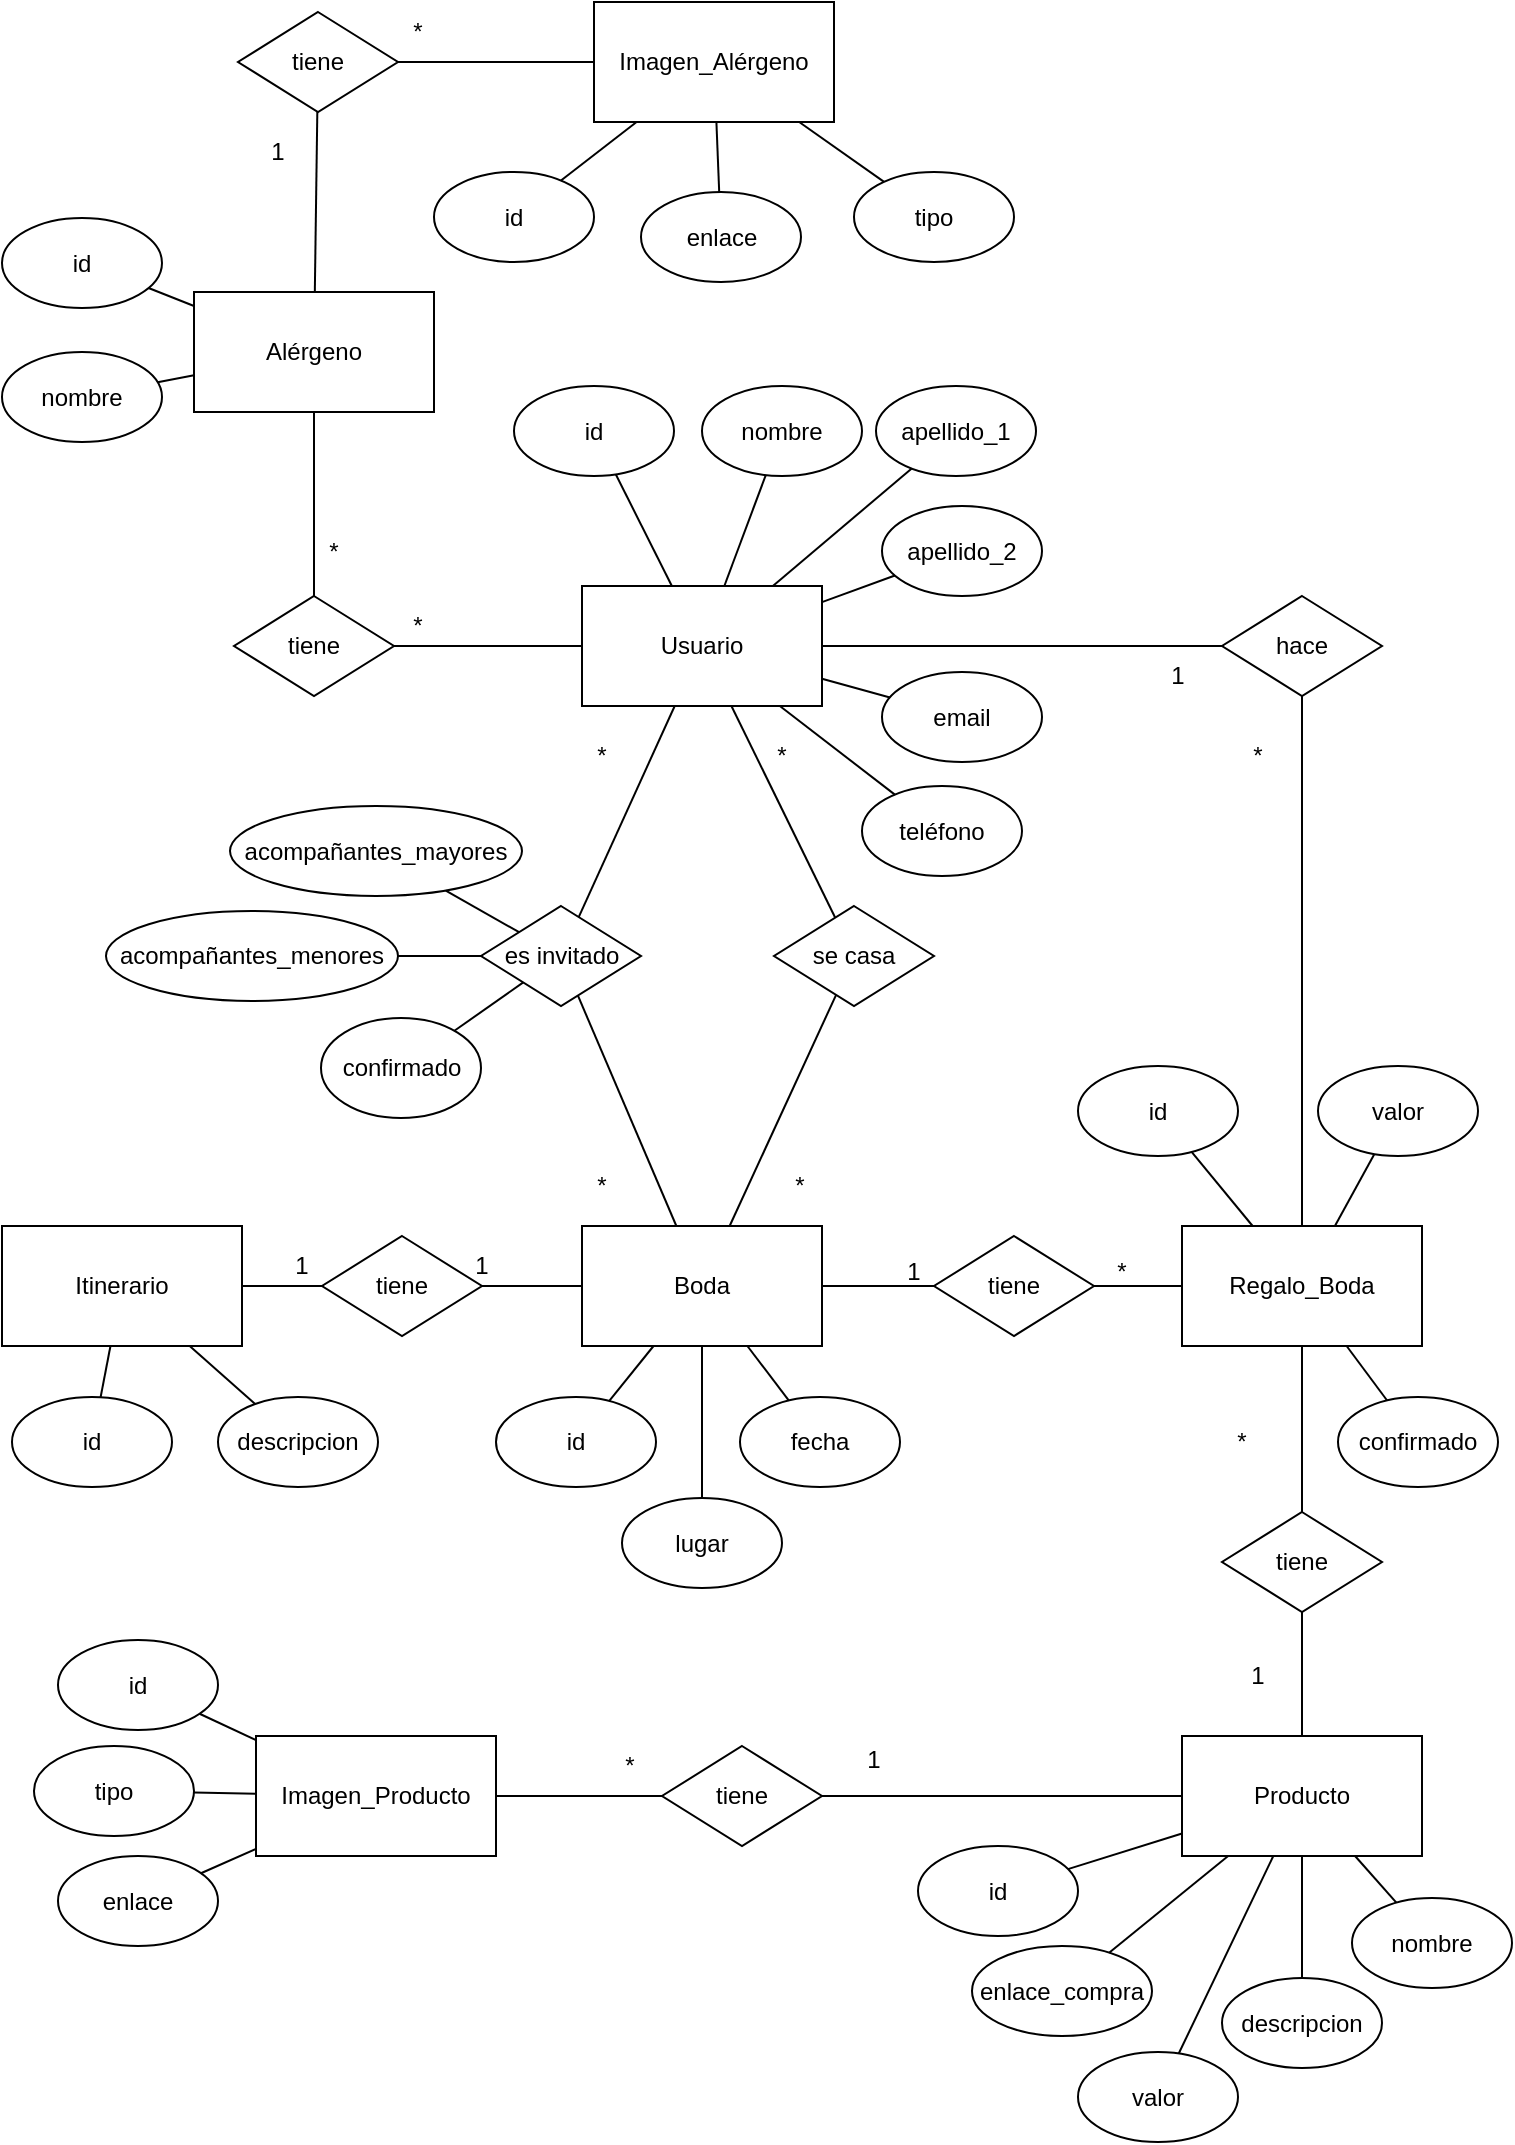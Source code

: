 <mxfile version="28.2.5">
  <diagram name="Página-1" id="6JMmZu86vmVaSLb6bOyt">
    <mxGraphModel dx="1426" dy="743" grid="1" gridSize="10" guides="1" tooltips="1" connect="1" arrows="1" fold="1" page="1" pageScale="1" pageWidth="827" pageHeight="1169" math="0" shadow="0">
      <root>
        <mxCell id="0" />
        <mxCell id="1" parent="0" />
        <mxCell id="nCogI9-hIlqXpO3QhYU--1" value="Boda" style="rounded=0;whiteSpace=wrap;html=1;" parent="1" vertex="1">
          <mxGeometry x="305" y="654" width="120" height="60" as="geometry" />
        </mxCell>
        <mxCell id="nCogI9-hIlqXpO3QhYU--2" value="se casa" style="rhombus;whiteSpace=wrap;html=1;" parent="1" vertex="1">
          <mxGeometry x="401" y="494" width="80" height="50" as="geometry" />
        </mxCell>
        <mxCell id="nCogI9-hIlqXpO3QhYU--3" value="tiene" style="rhombus;whiteSpace=wrap;html=1;" parent="1" vertex="1">
          <mxGeometry x="131" y="339" width="80" height="50" as="geometry" />
        </mxCell>
        <mxCell id="nCogI9-hIlqXpO3QhYU--4" value="es invitado" style="rhombus;whiteSpace=wrap;html=1;" parent="1" vertex="1">
          <mxGeometry x="254.5" y="494" width="80" height="50" as="geometry" />
        </mxCell>
        <mxCell id="nCogI9-hIlqXpO3QhYU--5" value="tiene" style="rhombus;whiteSpace=wrap;html=1;" parent="1" vertex="1">
          <mxGeometry x="175" y="659" width="80" height="50" as="geometry" />
        </mxCell>
        <mxCell id="nCogI9-hIlqXpO3QhYU--6" value="" style="endArrow=none;html=1;rounded=0;" parent="1" source="nCogI9-hIlqXpO3QhYU--1" target="nCogI9-hIlqXpO3QhYU--4" edge="1">
          <mxGeometry width="50" height="50" relative="1" as="geometry">
            <mxPoint x="335" y="634" as="sourcePoint" />
            <mxPoint x="385" y="584" as="targetPoint" />
          </mxGeometry>
        </mxCell>
        <mxCell id="nCogI9-hIlqXpO3QhYU--7" value="" style="endArrow=none;html=1;rounded=0;" parent="1" source="nCogI9-hIlqXpO3QhYU--1" target="nCogI9-hIlqXpO3QhYU--98" edge="1">
          <mxGeometry width="50" height="50" relative="1" as="geometry">
            <mxPoint x="335" y="702" as="sourcePoint" />
            <mxPoint x="573" y="737" as="targetPoint" />
          </mxGeometry>
        </mxCell>
        <mxCell id="nCogI9-hIlqXpO3QhYU--8" value="Usuario" style="rounded=0;whiteSpace=wrap;html=1;" parent="1" vertex="1">
          <mxGeometry x="305" y="334" width="120" height="60" as="geometry" />
        </mxCell>
        <mxCell id="nCogI9-hIlqXpO3QhYU--9" value="Producto" style="rounded=0;whiteSpace=wrap;html=1;" parent="1" vertex="1">
          <mxGeometry x="605" y="909" width="120" height="60" as="geometry" />
        </mxCell>
        <mxCell id="nCogI9-hIlqXpO3QhYU--10" value="" style="endArrow=none;html=1;rounded=0;" parent="1" source="nCogI9-hIlqXpO3QhYU--4" target="nCogI9-hIlqXpO3QhYU--8" edge="1">
          <mxGeometry width="50" height="50" relative="1" as="geometry">
            <mxPoint x="335" y="504" as="sourcePoint" />
            <mxPoint x="385" y="584" as="targetPoint" />
          </mxGeometry>
        </mxCell>
        <mxCell id="nCogI9-hIlqXpO3QhYU--11" value="" style="endArrow=none;html=1;rounded=0;" parent="1" source="nCogI9-hIlqXpO3QhYU--1" target="nCogI9-hIlqXpO3QhYU--2" edge="1">
          <mxGeometry width="50" height="50" relative="1" as="geometry">
            <mxPoint x="335" y="634" as="sourcePoint" />
            <mxPoint x="385" y="584" as="targetPoint" />
          </mxGeometry>
        </mxCell>
        <mxCell id="nCogI9-hIlqXpO3QhYU--12" value="" style="endArrow=none;html=1;rounded=0;" parent="1" source="nCogI9-hIlqXpO3QhYU--2" target="nCogI9-hIlqXpO3QhYU--8" edge="1">
          <mxGeometry width="50" height="50" relative="1" as="geometry">
            <mxPoint x="335" y="634" as="sourcePoint" />
            <mxPoint x="385" y="584" as="targetPoint" />
          </mxGeometry>
        </mxCell>
        <mxCell id="nCogI9-hIlqXpO3QhYU--13" value="" style="endArrow=none;html=1;rounded=0;" parent="1" source="nCogI9-hIlqXpO3QhYU--97" target="nCogI9-hIlqXpO3QhYU--101" edge="1">
          <mxGeometry width="50" height="50" relative="1" as="geometry">
            <mxPoint x="501" y="739" as="sourcePoint" />
            <mxPoint x="663" y="787" as="targetPoint" />
          </mxGeometry>
        </mxCell>
        <mxCell id="nCogI9-hIlqXpO3QhYU--14" value="Alérgeno" style="rounded=0;whiteSpace=wrap;html=1;" parent="1" vertex="1">
          <mxGeometry x="111" y="187" width="120" height="60" as="geometry" />
        </mxCell>
        <mxCell id="nCogI9-hIlqXpO3QhYU--15" value="" style="endArrow=none;html=1;rounded=0;" parent="1" source="nCogI9-hIlqXpO3QhYU--3" target="nCogI9-hIlqXpO3QhYU--8" edge="1">
          <mxGeometry width="50" height="50" relative="1" as="geometry">
            <mxPoint x="335" y="634" as="sourcePoint" />
            <mxPoint x="385" y="584" as="targetPoint" />
          </mxGeometry>
        </mxCell>
        <mxCell id="nCogI9-hIlqXpO3QhYU--16" value="" style="endArrow=none;html=1;rounded=0;" parent="1" source="nCogI9-hIlqXpO3QhYU--3" target="nCogI9-hIlqXpO3QhYU--14" edge="1">
          <mxGeometry width="50" height="50" relative="1" as="geometry">
            <mxPoint x="175" y="384" as="sourcePoint" />
            <mxPoint x="385" y="584" as="targetPoint" />
          </mxGeometry>
        </mxCell>
        <mxCell id="nCogI9-hIlqXpO3QhYU--17" value="Itinerario" style="rounded=0;whiteSpace=wrap;html=1;" parent="1" vertex="1">
          <mxGeometry x="15" y="654" width="120" height="60" as="geometry" />
        </mxCell>
        <mxCell id="nCogI9-hIlqXpO3QhYU--18" value="" style="endArrow=none;html=1;rounded=0;" parent="1" source="nCogI9-hIlqXpO3QhYU--5" target="nCogI9-hIlqXpO3QhYU--17" edge="1">
          <mxGeometry width="50" height="50" relative="1" as="geometry">
            <mxPoint x="335" y="712" as="sourcePoint" />
            <mxPoint x="385" y="662" as="targetPoint" />
          </mxGeometry>
        </mxCell>
        <mxCell id="nCogI9-hIlqXpO3QhYU--19" value="" style="endArrow=none;html=1;rounded=0;" parent="1" source="nCogI9-hIlqXpO3QhYU--5" target="nCogI9-hIlqXpO3QhYU--1" edge="1">
          <mxGeometry width="50" height="50" relative="1" as="geometry">
            <mxPoint x="335" y="712" as="sourcePoint" />
            <mxPoint x="385" y="662" as="targetPoint" />
          </mxGeometry>
        </mxCell>
        <mxCell id="nCogI9-hIlqXpO3QhYU--20" value="*" style="text;html=1;align=center;verticalAlign=middle;whiteSpace=wrap;rounded=0;" parent="1" vertex="1">
          <mxGeometry x="151" y="301.5" width="60" height="30" as="geometry" />
        </mxCell>
        <mxCell id="nCogI9-hIlqXpO3QhYU--21" value="*" style="text;html=1;align=center;verticalAlign=middle;whiteSpace=wrap;rounded=0;" parent="1" vertex="1">
          <mxGeometry x="193" y="339" width="60" height="30" as="geometry" />
        </mxCell>
        <mxCell id="nCogI9-hIlqXpO3QhYU--22" value="*" style="text;html=1;align=center;verticalAlign=middle;whiteSpace=wrap;rounded=0;" parent="1" vertex="1">
          <mxGeometry x="384" y="619" width="60" height="30" as="geometry" />
        </mxCell>
        <mxCell id="nCogI9-hIlqXpO3QhYU--23" value="*" style="text;html=1;align=center;verticalAlign=middle;whiteSpace=wrap;rounded=0;" parent="1" vertex="1">
          <mxGeometry x="285" y="404" width="60" height="30" as="geometry" />
        </mxCell>
        <mxCell id="nCogI9-hIlqXpO3QhYU--24" value="*" style="text;html=1;align=center;verticalAlign=middle;whiteSpace=wrap;rounded=0;" parent="1" vertex="1">
          <mxGeometry x="375" y="404" width="60" height="30" as="geometry" />
        </mxCell>
        <mxCell id="nCogI9-hIlqXpO3QhYU--25" value="*" style="text;html=1;align=center;verticalAlign=middle;whiteSpace=wrap;rounded=0;" parent="1" vertex="1">
          <mxGeometry x="285" y="619" width="60" height="30" as="geometry" />
        </mxCell>
        <mxCell id="nCogI9-hIlqXpO3QhYU--26" value="1" style="text;html=1;align=center;verticalAlign=middle;whiteSpace=wrap;rounded=0;" parent="1" vertex="1">
          <mxGeometry x="135" y="659" width="60" height="30" as="geometry" />
        </mxCell>
        <mxCell id="nCogI9-hIlqXpO3QhYU--27" value="1" style="text;html=1;align=center;verticalAlign=middle;whiteSpace=wrap;rounded=0;" parent="1" vertex="1">
          <mxGeometry x="225" y="659" width="60" height="30" as="geometry" />
        </mxCell>
        <mxCell id="nCogI9-hIlqXpO3QhYU--28" value="*" style="text;html=1;align=center;verticalAlign=middle;whiteSpace=wrap;rounded=0;" parent="1" vertex="1">
          <mxGeometry x="545" y="662" width="60" height="30" as="geometry" />
        </mxCell>
        <mxCell id="nCogI9-hIlqXpO3QhYU--29" value="id" style="ellipse;whiteSpace=wrap;html=1;" parent="1" vertex="1">
          <mxGeometry x="15" y="150" width="80" height="45" as="geometry" />
        </mxCell>
        <mxCell id="nCogI9-hIlqXpO3QhYU--30" value="id" style="ellipse;whiteSpace=wrap;html=1;" parent="1" vertex="1">
          <mxGeometry x="271" y="234" width="80" height="45" as="geometry" />
        </mxCell>
        <mxCell id="nCogI9-hIlqXpO3QhYU--31" value="id" style="ellipse;whiteSpace=wrap;html=1;" parent="1" vertex="1">
          <mxGeometry x="20" y="739.5" width="80" height="45" as="geometry" />
        </mxCell>
        <mxCell id="nCogI9-hIlqXpO3QhYU--32" value="id" style="ellipse;whiteSpace=wrap;html=1;" parent="1" vertex="1">
          <mxGeometry x="262" y="739.5" width="80" height="45" as="geometry" />
        </mxCell>
        <mxCell id="nCogI9-hIlqXpO3QhYU--33" value="id" style="ellipse;whiteSpace=wrap;html=1;" parent="1" vertex="1">
          <mxGeometry x="473" y="964" width="80" height="45" as="geometry" />
        </mxCell>
        <mxCell id="nCogI9-hIlqXpO3QhYU--34" value="nombre" style="ellipse;whiteSpace=wrap;html=1;" parent="1" vertex="1">
          <mxGeometry x="15" y="217" width="80" height="45" as="geometry" />
        </mxCell>
        <mxCell id="nCogI9-hIlqXpO3QhYU--35" value="nombre" style="ellipse;whiteSpace=wrap;html=1;" parent="1" vertex="1">
          <mxGeometry x="365" y="234" width="80" height="45" as="geometry" />
        </mxCell>
        <mxCell id="nCogI9-hIlqXpO3QhYU--36" value="nombre" style="ellipse;whiteSpace=wrap;html=1;" parent="1" vertex="1">
          <mxGeometry x="690" y="990" width="80" height="45" as="geometry" />
        </mxCell>
        <mxCell id="nCogI9-hIlqXpO3QhYU--37" value="descripcion" style="ellipse;whiteSpace=wrap;html=1;" parent="1" vertex="1">
          <mxGeometry x="123" y="739.5" width="80" height="45" as="geometry" />
        </mxCell>
        <mxCell id="nCogI9-hIlqXpO3QhYU--38" value="email" style="ellipse;whiteSpace=wrap;html=1;" parent="1" vertex="1">
          <mxGeometry x="455" y="377" width="80" height="45" as="geometry" />
        </mxCell>
        <mxCell id="nCogI9-hIlqXpO3QhYU--39" value="apellido_1" style="ellipse;whiteSpace=wrap;html=1;" parent="1" vertex="1">
          <mxGeometry x="452" y="234" width="80" height="45" as="geometry" />
        </mxCell>
        <mxCell id="nCogI9-hIlqXpO3QhYU--40" value="apellido_2" style="ellipse;whiteSpace=wrap;html=1;" parent="1" vertex="1">
          <mxGeometry x="455" y="294" width="80" height="45" as="geometry" />
        </mxCell>
        <mxCell id="nCogI9-hIlqXpO3QhYU--41" value="teléfono" style="ellipse;whiteSpace=wrap;html=1;" parent="1" vertex="1">
          <mxGeometry x="445" y="434" width="80" height="45" as="geometry" />
        </mxCell>
        <mxCell id="nCogI9-hIlqXpO3QhYU--42" value="acompañantes_mayores" style="ellipse;whiteSpace=wrap;html=1;" parent="1" vertex="1">
          <mxGeometry x="129" y="444" width="146" height="45" as="geometry" />
        </mxCell>
        <mxCell id="nCogI9-hIlqXpO3QhYU--43" value="acompañantes_menores" style="ellipse;whiteSpace=wrap;html=1;" parent="1" vertex="1">
          <mxGeometry x="67" y="496.5" width="146" height="45" as="geometry" />
        </mxCell>
        <mxCell id="nCogI9-hIlqXpO3QhYU--44" value="confirmado" style="ellipse;whiteSpace=wrap;html=1;" parent="1" vertex="1">
          <mxGeometry x="174.5" y="550" width="80" height="50" as="geometry" />
        </mxCell>
        <mxCell id="nCogI9-hIlqXpO3QhYU--45" value="valor" style="ellipse;whiteSpace=wrap;html=1;" parent="1" vertex="1">
          <mxGeometry x="553" y="1067" width="80" height="45" as="geometry" />
        </mxCell>
        <mxCell id="nCogI9-hIlqXpO3QhYU--46" value="enlace_compra" style="ellipse;whiteSpace=wrap;html=1;" parent="1" vertex="1">
          <mxGeometry x="500" y="1014" width="90" height="45" as="geometry" />
        </mxCell>
        <mxCell id="nCogI9-hIlqXpO3QhYU--47" value="confirmado" style="ellipse;whiteSpace=wrap;html=1;" parent="1" vertex="1">
          <mxGeometry x="683" y="739.5" width="80" height="45" as="geometry" />
        </mxCell>
        <mxCell id="nCogI9-hIlqXpO3QhYU--48" value="fecha" style="ellipse;whiteSpace=wrap;html=1;" parent="1" vertex="1">
          <mxGeometry x="384" y="739.5" width="80" height="45" as="geometry" />
        </mxCell>
        <mxCell id="nCogI9-hIlqXpO3QhYU--49" value="lugar" style="ellipse;whiteSpace=wrap;html=1;" parent="1" vertex="1">
          <mxGeometry x="325" y="790" width="80" height="45" as="geometry" />
        </mxCell>
        <mxCell id="nCogI9-hIlqXpO3QhYU--50" value="descripcion" style="ellipse;whiteSpace=wrap;html=1;" parent="1" vertex="1">
          <mxGeometry x="625" y="1030" width="80" height="45" as="geometry" />
        </mxCell>
        <mxCell id="nCogI9-hIlqXpO3QhYU--51" value="Imagen_Producto" style="rounded=0;whiteSpace=wrap;html=1;" parent="1" vertex="1">
          <mxGeometry x="142" y="909" width="120" height="60" as="geometry" />
        </mxCell>
        <mxCell id="nCogI9-hIlqXpO3QhYU--52" value="Imagen_Alérgeno" style="rounded=0;whiteSpace=wrap;html=1;" parent="1" vertex="1">
          <mxGeometry x="311" y="42" width="120" height="60" as="geometry" />
        </mxCell>
        <mxCell id="nCogI9-hIlqXpO3QhYU--53" value="tiene" style="rhombus;whiteSpace=wrap;html=1;" parent="1" vertex="1">
          <mxGeometry x="133" y="47" width="80" height="50" as="geometry" />
        </mxCell>
        <mxCell id="nCogI9-hIlqXpO3QhYU--54" value="" style="endArrow=none;html=1;rounded=0;" parent="1" source="nCogI9-hIlqXpO3QhYU--53" target="nCogI9-hIlqXpO3QhYU--52" edge="1">
          <mxGeometry width="50" height="50" relative="1" as="geometry">
            <mxPoint x="341" y="254" as="sourcePoint" />
            <mxPoint x="391" y="204" as="targetPoint" />
          </mxGeometry>
        </mxCell>
        <mxCell id="nCogI9-hIlqXpO3QhYU--55" value="" style="endArrow=none;html=1;rounded=0;" parent="1" source="nCogI9-hIlqXpO3QhYU--14" target="nCogI9-hIlqXpO3QhYU--53" edge="1">
          <mxGeometry width="50" height="50" relative="1" as="geometry">
            <mxPoint x="341" y="254" as="sourcePoint" />
            <mxPoint x="391" y="204" as="targetPoint" />
          </mxGeometry>
        </mxCell>
        <mxCell id="nCogI9-hIlqXpO3QhYU--56" value="1" style="text;html=1;align=center;verticalAlign=middle;whiteSpace=wrap;rounded=0;" parent="1" vertex="1">
          <mxGeometry x="123" y="102" width="60" height="30" as="geometry" />
        </mxCell>
        <mxCell id="nCogI9-hIlqXpO3QhYU--57" value="*" style="text;html=1;align=center;verticalAlign=middle;whiteSpace=wrap;rounded=0;" parent="1" vertex="1">
          <mxGeometry x="193" y="42" width="60" height="30" as="geometry" />
        </mxCell>
        <mxCell id="nCogI9-hIlqXpO3QhYU--58" value="id" style="ellipse;whiteSpace=wrap;html=1;" parent="1" vertex="1">
          <mxGeometry x="231" y="127" width="80" height="45" as="geometry" />
        </mxCell>
        <mxCell id="nCogI9-hIlqXpO3QhYU--59" value="tipo" style="ellipse;whiteSpace=wrap;html=1;" parent="1" vertex="1">
          <mxGeometry x="441" y="127" width="80" height="45" as="geometry" />
        </mxCell>
        <mxCell id="nCogI9-hIlqXpO3QhYU--60" value="enlace" style="ellipse;whiteSpace=wrap;html=1;" parent="1" vertex="1">
          <mxGeometry x="334.5" y="137" width="80" height="45" as="geometry" />
        </mxCell>
        <mxCell id="nCogI9-hIlqXpO3QhYU--61" value="id" style="ellipse;whiteSpace=wrap;html=1;" parent="1" vertex="1">
          <mxGeometry x="43" y="861" width="80" height="45" as="geometry" />
        </mxCell>
        <mxCell id="nCogI9-hIlqXpO3QhYU--62" value="tipo" style="ellipse;whiteSpace=wrap;html=1;" parent="1" vertex="1">
          <mxGeometry x="31" y="914" width="80" height="45" as="geometry" />
        </mxCell>
        <mxCell id="nCogI9-hIlqXpO3QhYU--63" value="enlace" style="ellipse;whiteSpace=wrap;html=1;" parent="1" vertex="1">
          <mxGeometry x="43" y="969" width="80" height="45" as="geometry" />
        </mxCell>
        <mxCell id="nCogI9-hIlqXpO3QhYU--64" value="tiene" style="rhombus;whiteSpace=wrap;html=1;" parent="1" vertex="1">
          <mxGeometry x="345" y="914" width="80" height="50" as="geometry" />
        </mxCell>
        <mxCell id="nCogI9-hIlqXpO3QhYU--65" value="" style="endArrow=none;html=1;rounded=0;" parent="1" source="nCogI9-hIlqXpO3QhYU--64" target="nCogI9-hIlqXpO3QhYU--51" edge="1">
          <mxGeometry width="50" height="50" relative="1" as="geometry">
            <mxPoint x="291" y="964" as="sourcePoint" />
            <mxPoint x="341" y="914" as="targetPoint" />
          </mxGeometry>
        </mxCell>
        <mxCell id="nCogI9-hIlqXpO3QhYU--66" value="" style="endArrow=none;html=1;rounded=0;" parent="1" source="nCogI9-hIlqXpO3QhYU--64" target="nCogI9-hIlqXpO3QhYU--9" edge="1">
          <mxGeometry width="50" height="50" relative="1" as="geometry">
            <mxPoint x="291" y="964" as="sourcePoint" />
            <mxPoint x="341" y="914" as="targetPoint" />
          </mxGeometry>
        </mxCell>
        <mxCell id="nCogI9-hIlqXpO3QhYU--67" value="" style="endArrow=none;html=1;rounded=0;" parent="1" source="nCogI9-hIlqXpO3QhYU--52" target="nCogI9-hIlqXpO3QhYU--58" edge="1">
          <mxGeometry width="50" height="50" relative="1" as="geometry">
            <mxPoint x="291" y="234" as="sourcePoint" />
            <mxPoint x="514.084" y="46.371" as="targetPoint" />
          </mxGeometry>
        </mxCell>
        <mxCell id="nCogI9-hIlqXpO3QhYU--68" value="" style="endArrow=none;html=1;rounded=0;" parent="1" source="nCogI9-hIlqXpO3QhYU--52" target="nCogI9-hIlqXpO3QhYU--59" edge="1">
          <mxGeometry width="50" height="50" relative="1" as="geometry">
            <mxPoint x="291" y="234" as="sourcePoint" />
            <mxPoint x="341" y="184" as="targetPoint" />
          </mxGeometry>
        </mxCell>
        <mxCell id="nCogI9-hIlqXpO3QhYU--69" value="" style="endArrow=none;html=1;rounded=0;" parent="1" source="nCogI9-hIlqXpO3QhYU--52" target="nCogI9-hIlqXpO3QhYU--60" edge="1">
          <mxGeometry width="50" height="50" relative="1" as="geometry">
            <mxPoint x="291" y="234" as="sourcePoint" />
            <mxPoint x="341" y="184" as="targetPoint" />
          </mxGeometry>
        </mxCell>
        <mxCell id="nCogI9-hIlqXpO3QhYU--70" value="" style="endArrow=none;html=1;rounded=0;" parent="1" source="nCogI9-hIlqXpO3QhYU--8" target="nCogI9-hIlqXpO3QhYU--30" edge="1">
          <mxGeometry width="50" height="50" relative="1" as="geometry">
            <mxPoint x="291" y="324" as="sourcePoint" />
            <mxPoint x="341" y="274" as="targetPoint" />
          </mxGeometry>
        </mxCell>
        <mxCell id="nCogI9-hIlqXpO3QhYU--71" value="" style="endArrow=none;html=1;rounded=0;" parent="1" source="nCogI9-hIlqXpO3QhYU--35" target="nCogI9-hIlqXpO3QhYU--8" edge="1">
          <mxGeometry width="50" height="50" relative="1" as="geometry">
            <mxPoint x="291" y="324" as="sourcePoint" />
            <mxPoint x="341" y="274" as="targetPoint" />
          </mxGeometry>
        </mxCell>
        <mxCell id="nCogI9-hIlqXpO3QhYU--72" value="" style="endArrow=none;html=1;rounded=0;" parent="1" source="nCogI9-hIlqXpO3QhYU--8" target="nCogI9-hIlqXpO3QhYU--39" edge="1">
          <mxGeometry width="50" height="50" relative="1" as="geometry">
            <mxPoint x="291" y="324" as="sourcePoint" />
            <mxPoint x="341" y="274" as="targetPoint" />
          </mxGeometry>
        </mxCell>
        <mxCell id="nCogI9-hIlqXpO3QhYU--73" value="" style="endArrow=none;html=1;rounded=0;" parent="1" source="nCogI9-hIlqXpO3QhYU--8" target="nCogI9-hIlqXpO3QhYU--40" edge="1">
          <mxGeometry width="50" height="50" relative="1" as="geometry">
            <mxPoint x="291" y="324" as="sourcePoint" />
            <mxPoint x="341" y="274" as="targetPoint" />
          </mxGeometry>
        </mxCell>
        <mxCell id="nCogI9-hIlqXpO3QhYU--74" value="" style="endArrow=none;html=1;rounded=0;" parent="1" source="nCogI9-hIlqXpO3QhYU--38" target="nCogI9-hIlqXpO3QhYU--8" edge="1">
          <mxGeometry width="50" height="50" relative="1" as="geometry">
            <mxPoint x="291" y="424" as="sourcePoint" />
            <mxPoint x="341" y="374" as="targetPoint" />
          </mxGeometry>
        </mxCell>
        <mxCell id="nCogI9-hIlqXpO3QhYU--75" value="" style="endArrow=none;html=1;rounded=0;" parent="1" source="nCogI9-hIlqXpO3QhYU--41" target="nCogI9-hIlqXpO3QhYU--8" edge="1">
          <mxGeometry width="50" height="50" relative="1" as="geometry">
            <mxPoint x="291" y="424" as="sourcePoint" />
            <mxPoint x="341" y="374" as="targetPoint" />
          </mxGeometry>
        </mxCell>
        <mxCell id="nCogI9-hIlqXpO3QhYU--76" value="" style="endArrow=none;html=1;rounded=0;" parent="1" source="nCogI9-hIlqXpO3QhYU--29" target="nCogI9-hIlqXpO3QhYU--14" edge="1">
          <mxGeometry width="50" height="50" relative="1" as="geometry">
            <mxPoint x="291" y="194" as="sourcePoint" />
            <mxPoint x="341" y="144" as="targetPoint" />
          </mxGeometry>
        </mxCell>
        <mxCell id="nCogI9-hIlqXpO3QhYU--77" value="" style="endArrow=none;html=1;rounded=0;" parent="1" source="nCogI9-hIlqXpO3QhYU--14" target="nCogI9-hIlqXpO3QhYU--34" edge="1">
          <mxGeometry width="50" height="50" relative="1" as="geometry">
            <mxPoint x="291" y="194" as="sourcePoint" />
            <mxPoint x="341" y="144" as="targetPoint" />
          </mxGeometry>
        </mxCell>
        <mxCell id="nCogI9-hIlqXpO3QhYU--78" value="" style="endArrow=none;html=1;rounded=0;" parent="1" source="nCogI9-hIlqXpO3QhYU--43" target="nCogI9-hIlqXpO3QhYU--4" edge="1">
          <mxGeometry width="50" height="50" relative="1" as="geometry">
            <mxPoint x="133" y="597" as="sourcePoint" />
            <mxPoint x="183" y="547" as="targetPoint" />
          </mxGeometry>
        </mxCell>
        <mxCell id="nCogI9-hIlqXpO3QhYU--79" value="" style="endArrow=none;html=1;rounded=0;" parent="1" source="nCogI9-hIlqXpO3QhYU--42" target="nCogI9-hIlqXpO3QhYU--4" edge="1">
          <mxGeometry width="50" height="50" relative="1" as="geometry">
            <mxPoint x="133" y="597" as="sourcePoint" />
            <mxPoint x="183" y="547" as="targetPoint" />
          </mxGeometry>
        </mxCell>
        <mxCell id="nCogI9-hIlqXpO3QhYU--80" value="" style="endArrow=none;html=1;rounded=0;" parent="1" source="nCogI9-hIlqXpO3QhYU--44" target="nCogI9-hIlqXpO3QhYU--4" edge="1">
          <mxGeometry width="50" height="50" relative="1" as="geometry">
            <mxPoint x="133" y="627" as="sourcePoint" />
            <mxPoint x="183" y="577" as="targetPoint" />
          </mxGeometry>
        </mxCell>
        <mxCell id="nCogI9-hIlqXpO3QhYU--81" value="" style="endArrow=none;html=1;rounded=0;" parent="1" source="nCogI9-hIlqXpO3QhYU--17" target="nCogI9-hIlqXpO3QhYU--37" edge="1">
          <mxGeometry width="50" height="50" relative="1" as="geometry">
            <mxPoint x="133" y="837" as="sourcePoint" />
            <mxPoint x="183" y="787" as="targetPoint" />
          </mxGeometry>
        </mxCell>
        <mxCell id="nCogI9-hIlqXpO3QhYU--82" value="" style="endArrow=none;html=1;rounded=0;" parent="1" source="nCogI9-hIlqXpO3QhYU--17" target="nCogI9-hIlqXpO3QhYU--31" edge="1">
          <mxGeometry width="50" height="50" relative="1" as="geometry">
            <mxPoint x="133" y="837" as="sourcePoint" />
            <mxPoint x="183" y="787" as="targetPoint" />
          </mxGeometry>
        </mxCell>
        <mxCell id="nCogI9-hIlqXpO3QhYU--83" value="" style="endArrow=none;html=1;rounded=0;" parent="1" source="nCogI9-hIlqXpO3QhYU--51" target="nCogI9-hIlqXpO3QhYU--63" edge="1">
          <mxGeometry width="50" height="50" relative="1" as="geometry">
            <mxPoint x="181" y="947" as="sourcePoint" />
            <mxPoint x="231" y="897" as="targetPoint" />
          </mxGeometry>
        </mxCell>
        <mxCell id="nCogI9-hIlqXpO3QhYU--84" value="" style="endArrow=none;html=1;rounded=0;" parent="1" source="nCogI9-hIlqXpO3QhYU--51" target="nCogI9-hIlqXpO3QhYU--62" edge="1">
          <mxGeometry width="50" height="50" relative="1" as="geometry">
            <mxPoint x="181" y="947" as="sourcePoint" />
            <mxPoint x="231" y="897" as="targetPoint" />
          </mxGeometry>
        </mxCell>
        <mxCell id="nCogI9-hIlqXpO3QhYU--85" value="" style="endArrow=none;html=1;rounded=0;" parent="1" source="nCogI9-hIlqXpO3QhYU--51" target="nCogI9-hIlqXpO3QhYU--61" edge="1">
          <mxGeometry width="50" height="50" relative="1" as="geometry">
            <mxPoint x="181" y="947" as="sourcePoint" />
            <mxPoint x="231" y="897" as="targetPoint" />
          </mxGeometry>
        </mxCell>
        <mxCell id="nCogI9-hIlqXpO3QhYU--86" value="*" style="text;html=1;align=center;verticalAlign=middle;whiteSpace=wrap;rounded=0;" parent="1" vertex="1">
          <mxGeometry x="299" y="909" width="60" height="30" as="geometry" />
        </mxCell>
        <mxCell id="nCogI9-hIlqXpO3QhYU--87" value="1" style="text;html=1;align=center;verticalAlign=middle;whiteSpace=wrap;rounded=0;" parent="1" vertex="1">
          <mxGeometry x="421" y="906" width="60" height="30" as="geometry" />
        </mxCell>
        <mxCell id="nCogI9-hIlqXpO3QhYU--88" value="" style="endArrow=none;html=1;rounded=0;" parent="1" source="nCogI9-hIlqXpO3QhYU--9" target="nCogI9-hIlqXpO3QhYU--36" edge="1">
          <mxGeometry width="50" height="50" relative="1" as="geometry">
            <mxPoint x="583" y="1037" as="sourcePoint" />
            <mxPoint x="633" y="987" as="targetPoint" />
          </mxGeometry>
        </mxCell>
        <mxCell id="nCogI9-hIlqXpO3QhYU--89" value="" style="endArrow=none;html=1;rounded=0;" parent="1" source="nCogI9-hIlqXpO3QhYU--9" target="nCogI9-hIlqXpO3QhYU--33" edge="1">
          <mxGeometry width="50" height="50" relative="1" as="geometry">
            <mxPoint x="583" y="1037" as="sourcePoint" />
            <mxPoint x="633" y="987" as="targetPoint" />
          </mxGeometry>
        </mxCell>
        <mxCell id="nCogI9-hIlqXpO3QhYU--90" value="" style="endArrow=none;html=1;rounded=0;" parent="1" source="nCogI9-hIlqXpO3QhYU--45" target="nCogI9-hIlqXpO3QhYU--9" edge="1">
          <mxGeometry width="50" height="50" relative="1" as="geometry">
            <mxPoint x="583" y="1037" as="sourcePoint" />
            <mxPoint x="633" y="987" as="targetPoint" />
          </mxGeometry>
        </mxCell>
        <mxCell id="nCogI9-hIlqXpO3QhYU--91" value="" style="endArrow=none;html=1;rounded=0;" parent="1" source="nCogI9-hIlqXpO3QhYU--9" target="nCogI9-hIlqXpO3QhYU--50" edge="1">
          <mxGeometry width="50" height="50" relative="1" as="geometry">
            <mxPoint x="583" y="1037" as="sourcePoint" />
            <mxPoint x="633" y="987" as="targetPoint" />
          </mxGeometry>
        </mxCell>
        <mxCell id="nCogI9-hIlqXpO3QhYU--92" value="" style="endArrow=none;html=1;rounded=0;" parent="1" source="nCogI9-hIlqXpO3QhYU--46" target="nCogI9-hIlqXpO3QhYU--9" edge="1">
          <mxGeometry width="50" height="50" relative="1" as="geometry">
            <mxPoint x="583" y="1037" as="sourcePoint" />
            <mxPoint x="633" y="987" as="targetPoint" />
          </mxGeometry>
        </mxCell>
        <mxCell id="nCogI9-hIlqXpO3QhYU--93" value="" style="endArrow=none;html=1;rounded=0;" parent="1" source="nCogI9-hIlqXpO3QhYU--97" target="nCogI9-hIlqXpO3QhYU--47" edge="1">
          <mxGeometry width="50" height="50" relative="1" as="geometry">
            <mxPoint x="501" y="659" as="sourcePoint" />
            <mxPoint x="563" y="667" as="targetPoint" />
          </mxGeometry>
        </mxCell>
        <mxCell id="nCogI9-hIlqXpO3QhYU--94" value="" style="endArrow=none;html=1;rounded=0;" parent="1" source="nCogI9-hIlqXpO3QhYU--48" target="nCogI9-hIlqXpO3QhYU--1" edge="1">
          <mxGeometry width="50" height="50" relative="1" as="geometry">
            <mxPoint x="583" y="717" as="sourcePoint" />
            <mxPoint x="633" y="667" as="targetPoint" />
          </mxGeometry>
        </mxCell>
        <mxCell id="nCogI9-hIlqXpO3QhYU--95" value="" style="endArrow=none;html=1;rounded=0;" parent="1" source="nCogI9-hIlqXpO3QhYU--1" target="nCogI9-hIlqXpO3QhYU--32" edge="1">
          <mxGeometry width="50" height="50" relative="1" as="geometry">
            <mxPoint x="383" y="717" as="sourcePoint" />
            <mxPoint x="433" y="667" as="targetPoint" />
          </mxGeometry>
        </mxCell>
        <mxCell id="nCogI9-hIlqXpO3QhYU--96" value="" style="endArrow=none;html=1;rounded=0;" parent="1" source="nCogI9-hIlqXpO3QhYU--1" target="nCogI9-hIlqXpO3QhYU--49" edge="1">
          <mxGeometry width="50" height="50" relative="1" as="geometry">
            <mxPoint x="383" y="717" as="sourcePoint" />
            <mxPoint x="433" y="667" as="targetPoint" />
          </mxGeometry>
        </mxCell>
        <mxCell id="nCogI9-hIlqXpO3QhYU--97" value="Regalo_Boda" style="rounded=0;whiteSpace=wrap;html=1;" parent="1" vertex="1">
          <mxGeometry x="605" y="654" width="120" height="60" as="geometry" />
        </mxCell>
        <mxCell id="nCogI9-hIlqXpO3QhYU--98" value="tiene" style="rhombus;whiteSpace=wrap;html=1;" parent="1" vertex="1">
          <mxGeometry x="481" y="659.0" width="80" height="50" as="geometry" />
        </mxCell>
        <mxCell id="nCogI9-hIlqXpO3QhYU--99" value="" style="endArrow=none;html=1;rounded=0;" parent="1" source="nCogI9-hIlqXpO3QhYU--97" target="nCogI9-hIlqXpO3QhYU--98" edge="1">
          <mxGeometry width="50" height="50" relative="1" as="geometry">
            <mxPoint x="223" y="907" as="sourcePoint" />
            <mxPoint x="273" y="857" as="targetPoint" />
          </mxGeometry>
        </mxCell>
        <mxCell id="nCogI9-hIlqXpO3QhYU--100" value="1" style="text;html=1;align=center;verticalAlign=middle;whiteSpace=wrap;rounded=0;" parent="1" vertex="1">
          <mxGeometry x="441" y="662" width="60" height="30" as="geometry" />
        </mxCell>
        <mxCell id="nCogI9-hIlqXpO3QhYU--101" value="tiene" style="rhombus;whiteSpace=wrap;html=1;" parent="1" vertex="1">
          <mxGeometry x="625" y="797" width="80" height="50" as="geometry" />
        </mxCell>
        <mxCell id="nCogI9-hIlqXpO3QhYU--102" value="" style="endArrow=none;html=1;rounded=0;" parent="1" source="nCogI9-hIlqXpO3QhYU--9" target="nCogI9-hIlqXpO3QhYU--101" edge="1">
          <mxGeometry width="50" height="50" relative="1" as="geometry">
            <mxPoint x="223" y="907" as="sourcePoint" />
            <mxPoint x="273" y="857" as="targetPoint" />
          </mxGeometry>
        </mxCell>
        <mxCell id="nCogI9-hIlqXpO3QhYU--103" value="1" style="text;html=1;align=center;verticalAlign=middle;whiteSpace=wrap;rounded=0;" parent="1" vertex="1">
          <mxGeometry x="613" y="864" width="60" height="30" as="geometry" />
        </mxCell>
        <mxCell id="nCogI9-hIlqXpO3QhYU--104" value="*" style="text;html=1;align=center;verticalAlign=middle;whiteSpace=wrap;rounded=0;" parent="1" vertex="1">
          <mxGeometry x="605" y="747" width="60" height="30" as="geometry" />
        </mxCell>
        <mxCell id="nCogI9-hIlqXpO3QhYU--105" value="id" style="ellipse;whiteSpace=wrap;html=1;" parent="1" vertex="1">
          <mxGeometry x="553" y="574" width="80" height="45" as="geometry" />
        </mxCell>
        <mxCell id="nCogI9-hIlqXpO3QhYU--106" value="valor" style="ellipse;whiteSpace=wrap;html=1;" parent="1" vertex="1">
          <mxGeometry x="673" y="574" width="80" height="45" as="geometry" />
        </mxCell>
        <mxCell id="nCogI9-hIlqXpO3QhYU--107" value="" style="endArrow=none;html=1;rounded=0;" parent="1" source="nCogI9-hIlqXpO3QhYU--97" target="nCogI9-hIlqXpO3QhYU--105" edge="1">
          <mxGeometry width="50" height="50" relative="1" as="geometry">
            <mxPoint x="283" y="637" as="sourcePoint" />
            <mxPoint x="333" y="587" as="targetPoint" />
          </mxGeometry>
        </mxCell>
        <mxCell id="nCogI9-hIlqXpO3QhYU--108" value="" style="endArrow=none;html=1;rounded=0;" parent="1" source="nCogI9-hIlqXpO3QhYU--97" target="nCogI9-hIlqXpO3QhYU--106" edge="1">
          <mxGeometry width="50" height="50" relative="1" as="geometry">
            <mxPoint x="283" y="637" as="sourcePoint" />
            <mxPoint x="761.765" y="748.383" as="targetPoint" />
          </mxGeometry>
        </mxCell>
        <mxCell id="nCogI9-hIlqXpO3QhYU--109" value="hace" style="rhombus;whiteSpace=wrap;html=1;" parent="1" vertex="1">
          <mxGeometry x="625" y="339" width="80" height="50" as="geometry" />
        </mxCell>
        <mxCell id="nCogI9-hIlqXpO3QhYU--110" value="" style="endArrow=none;html=1;rounded=0;" parent="1" source="nCogI9-hIlqXpO3QhYU--8" target="nCogI9-hIlqXpO3QhYU--109" edge="1">
          <mxGeometry width="50" height="50" relative="1" as="geometry">
            <mxPoint x="353" y="557" as="sourcePoint" />
            <mxPoint x="403" y="507" as="targetPoint" />
          </mxGeometry>
        </mxCell>
        <mxCell id="nCogI9-hIlqXpO3QhYU--111" value="" style="endArrow=none;html=1;rounded=0;" parent="1" source="nCogI9-hIlqXpO3QhYU--97" target="nCogI9-hIlqXpO3QhYU--109" edge="1">
          <mxGeometry width="50" height="50" relative="1" as="geometry">
            <mxPoint x="353" y="557" as="sourcePoint" />
            <mxPoint x="403" y="507" as="targetPoint" />
          </mxGeometry>
        </mxCell>
        <mxCell id="nCogI9-hIlqXpO3QhYU--112" value="*" style="text;html=1;align=center;verticalAlign=middle;whiteSpace=wrap;rounded=0;" parent="1" vertex="1">
          <mxGeometry x="613" y="404" width="60" height="30" as="geometry" />
        </mxCell>
        <mxCell id="nCogI9-hIlqXpO3QhYU--113" value="1" style="text;html=1;align=center;verticalAlign=middle;whiteSpace=wrap;rounded=0;" parent="1" vertex="1">
          <mxGeometry x="573" y="364" width="60" height="30" as="geometry" />
        </mxCell>
      </root>
    </mxGraphModel>
  </diagram>
</mxfile>
